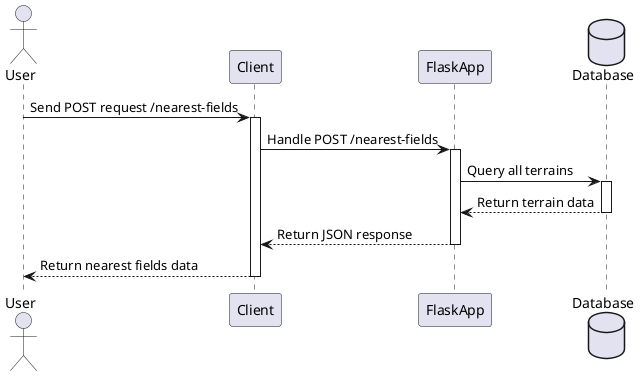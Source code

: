 @startuml
actor User
participant Client
participant FlaskApp
database Database

User -> Client: Send POST request /nearest-fields
activate Client

Client -> FlaskApp: Handle POST /nearest-fields
activate FlaskApp

FlaskApp -> Database: Query all terrains
activate Database

Database --> FlaskApp: Return terrain data
deactivate Database

FlaskApp --> Client: Return JSON response
deactivate FlaskApp

Client --> User: Return nearest fields data
deactivate Client
@enduml